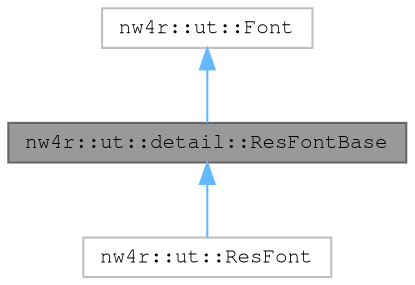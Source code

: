 digraph "nw4r::ut::detail::ResFontBase"
{
 // LATEX_PDF_SIZE
  bgcolor="transparent";
  edge [fontname=FreeMono,fontsize=10,labelfontname=FreeMono,labelfontsize=10];
  node [fontname=FreeMono,fontsize=10,shape=box,height=0.2,width=0.4];
  Node1 [label="nw4r::ut::detail::ResFontBase",height=0.2,width=0.4,color="gray40", fillcolor="grey60", style="filled", fontcolor="black",tooltip=" "];
  Node2 -> Node1 [dir="back",color="steelblue1",style="solid"];
  Node2 [label="nw4r::ut::Font",height=0.2,width=0.4,color="grey75", fillcolor="white", style="filled",URL="$structnw4r_1_1ut_1_1_font.html",tooltip=" "];
  Node1 -> Node3 [dir="back",color="steelblue1",style="solid"];
  Node3 [label="nw4r::ut::ResFont",height=0.2,width=0.4,color="grey75", fillcolor="white", style="filled",URL="$structnw4r_1_1ut_1_1_res_font.html",tooltip=" "];
}
